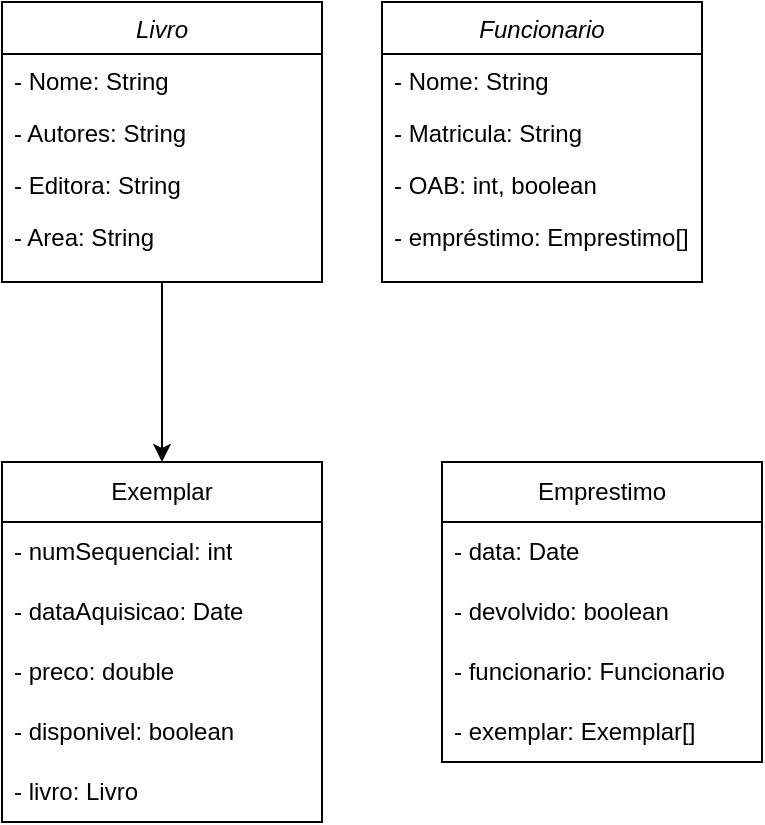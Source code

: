 <mxfile version="24.3.1" type="github">
  <diagram id="C5RBs43oDa-KdzZeNtuy" name="Page-1">
    <mxGraphModel dx="819" dy="442" grid="1" gridSize="10" guides="1" tooltips="1" connect="1" arrows="1" fold="1" page="1" pageScale="1" pageWidth="827" pageHeight="1169" math="0" shadow="0">
      <root>
        <mxCell id="WIyWlLk6GJQsqaUBKTNV-0" />
        <mxCell id="WIyWlLk6GJQsqaUBKTNV-1" parent="WIyWlLk6GJQsqaUBKTNV-0" />
        <mxCell id="jpap5eyEK3ceKEeE4r8z-21" style="edgeStyle=orthogonalEdgeStyle;rounded=0;orthogonalLoop=1;jettySize=auto;html=1;" edge="1" parent="WIyWlLk6GJQsqaUBKTNV-1" source="zkfFHV4jXpPFQw0GAbJ--0" target="jpap5eyEK3ceKEeE4r8z-14">
          <mxGeometry relative="1" as="geometry" />
        </mxCell>
        <mxCell id="zkfFHV4jXpPFQw0GAbJ--0" value="Livro" style="swimlane;fontStyle=2;align=center;verticalAlign=top;childLayout=stackLayout;horizontal=1;startSize=26;horizontalStack=0;resizeParent=1;resizeLast=0;collapsible=1;marginBottom=0;rounded=0;shadow=0;strokeWidth=1;" parent="WIyWlLk6GJQsqaUBKTNV-1" vertex="1">
          <mxGeometry x="220" y="90" width="160" height="140" as="geometry">
            <mxRectangle x="220" y="90" width="160" height="26" as="alternateBounds" />
          </mxGeometry>
        </mxCell>
        <mxCell id="zkfFHV4jXpPFQw0GAbJ--1" value="- Nome: String" style="text;align=left;verticalAlign=top;spacingLeft=4;spacingRight=4;overflow=hidden;rotatable=0;points=[[0,0.5],[1,0.5]];portConstraint=eastwest;" parent="zkfFHV4jXpPFQw0GAbJ--0" vertex="1">
          <mxGeometry y="26" width="160" height="26" as="geometry" />
        </mxCell>
        <mxCell id="zkfFHV4jXpPFQw0GAbJ--2" value="- Autores: String" style="text;align=left;verticalAlign=top;spacingLeft=4;spacingRight=4;overflow=hidden;rotatable=0;points=[[0,0.5],[1,0.5]];portConstraint=eastwest;rounded=0;shadow=0;html=0;" parent="zkfFHV4jXpPFQw0GAbJ--0" vertex="1">
          <mxGeometry y="52" width="160" height="26" as="geometry" />
        </mxCell>
        <mxCell id="zkfFHV4jXpPFQw0GAbJ--3" value="- Editora: String" style="text;align=left;verticalAlign=top;spacingLeft=4;spacingRight=4;overflow=hidden;rotatable=0;points=[[0,0.5],[1,0.5]];portConstraint=eastwest;rounded=0;shadow=0;html=0;" parent="zkfFHV4jXpPFQw0GAbJ--0" vertex="1">
          <mxGeometry y="78" width="160" height="26" as="geometry" />
        </mxCell>
        <mxCell id="jpap5eyEK3ceKEeE4r8z-0" value="- Area: String" style="text;align=left;verticalAlign=top;spacingLeft=4;spacingRight=4;overflow=hidden;rotatable=0;points=[[0,0.5],[1,0.5]];portConstraint=eastwest;rounded=0;shadow=0;html=0;" vertex="1" parent="zkfFHV4jXpPFQw0GAbJ--0">
          <mxGeometry y="104" width="160" height="26" as="geometry" />
        </mxCell>
        <mxCell id="jpap5eyEK3ceKEeE4r8z-9" value="Funcionario" style="swimlane;fontStyle=2;align=center;verticalAlign=top;childLayout=stackLayout;horizontal=1;startSize=26;horizontalStack=0;resizeParent=1;resizeLast=0;collapsible=1;marginBottom=0;rounded=0;shadow=0;strokeWidth=1;" vertex="1" parent="WIyWlLk6GJQsqaUBKTNV-1">
          <mxGeometry x="410" y="90" width="160" height="140" as="geometry">
            <mxRectangle x="410" y="90" width="160" height="26" as="alternateBounds" />
          </mxGeometry>
        </mxCell>
        <mxCell id="jpap5eyEK3ceKEeE4r8z-10" value="- Nome: String" style="text;align=left;verticalAlign=top;spacingLeft=4;spacingRight=4;overflow=hidden;rotatable=0;points=[[0,0.5],[1,0.5]];portConstraint=eastwest;" vertex="1" parent="jpap5eyEK3ceKEeE4r8z-9">
          <mxGeometry y="26" width="160" height="26" as="geometry" />
        </mxCell>
        <mxCell id="jpap5eyEK3ceKEeE4r8z-11" value="- Matricula: String" style="text;align=left;verticalAlign=top;spacingLeft=4;spacingRight=4;overflow=hidden;rotatable=0;points=[[0,0.5],[1,0.5]];portConstraint=eastwest;rounded=0;shadow=0;html=0;" vertex="1" parent="jpap5eyEK3ceKEeE4r8z-9">
          <mxGeometry y="52" width="160" height="26" as="geometry" />
        </mxCell>
        <mxCell id="jpap5eyEK3ceKEeE4r8z-12" value="- OAB: int, boolean" style="text;align=left;verticalAlign=top;spacingLeft=4;spacingRight=4;overflow=hidden;rotatable=0;points=[[0,0.5],[1,0.5]];portConstraint=eastwest;rounded=0;shadow=0;html=0;" vertex="1" parent="jpap5eyEK3ceKEeE4r8z-9">
          <mxGeometry y="78" width="160" height="26" as="geometry" />
        </mxCell>
        <mxCell id="jpap5eyEK3ceKEeE4r8z-13" value="- empréstimo: Emprestimo[]" style="text;align=left;verticalAlign=top;spacingLeft=4;spacingRight=4;overflow=hidden;rotatable=0;points=[[0,0.5],[1,0.5]];portConstraint=eastwest;rounded=0;shadow=0;html=0;" vertex="1" parent="jpap5eyEK3ceKEeE4r8z-9">
          <mxGeometry y="104" width="160" height="26" as="geometry" />
        </mxCell>
        <mxCell id="jpap5eyEK3ceKEeE4r8z-14" value="Exemplar" style="swimlane;fontStyle=0;childLayout=stackLayout;horizontal=1;startSize=30;horizontalStack=0;resizeParent=1;resizeParentMax=0;resizeLast=0;collapsible=1;marginBottom=0;whiteSpace=wrap;html=1;" vertex="1" parent="WIyWlLk6GJQsqaUBKTNV-1">
          <mxGeometry x="220" y="320" width="160" height="180" as="geometry">
            <mxRectangle x="290" y="340" width="60" height="30" as="alternateBounds" />
          </mxGeometry>
        </mxCell>
        <mxCell id="jpap5eyEK3ceKEeE4r8z-15" value="- numSequencial: int" style="text;strokeColor=none;fillColor=none;align=left;verticalAlign=middle;spacingLeft=4;spacingRight=4;overflow=hidden;points=[[0,0.5],[1,0.5]];portConstraint=eastwest;rotatable=0;whiteSpace=wrap;html=1;" vertex="1" parent="jpap5eyEK3ceKEeE4r8z-14">
          <mxGeometry y="30" width="160" height="30" as="geometry" />
        </mxCell>
        <mxCell id="jpap5eyEK3ceKEeE4r8z-17" value="- dataAquisicao: Date" style="text;strokeColor=none;fillColor=none;align=left;verticalAlign=middle;spacingLeft=4;spacingRight=4;overflow=hidden;points=[[0,0.5],[1,0.5]];portConstraint=eastwest;rotatable=0;whiteSpace=wrap;html=1;" vertex="1" parent="jpap5eyEK3ceKEeE4r8z-14">
          <mxGeometry y="60" width="160" height="30" as="geometry" />
        </mxCell>
        <mxCell id="jpap5eyEK3ceKEeE4r8z-19" value="- preco: double" style="text;strokeColor=none;fillColor=none;align=left;verticalAlign=middle;spacingLeft=4;spacingRight=4;overflow=hidden;points=[[0,0.5],[1,0.5]];portConstraint=eastwest;rotatable=0;whiteSpace=wrap;html=1;" vertex="1" parent="jpap5eyEK3ceKEeE4r8z-14">
          <mxGeometry y="90" width="160" height="30" as="geometry" />
        </mxCell>
        <mxCell id="jpap5eyEK3ceKEeE4r8z-18" value="- disponivel: boolean" style="text;strokeColor=none;fillColor=none;align=left;verticalAlign=middle;spacingLeft=4;spacingRight=4;overflow=hidden;points=[[0,0.5],[1,0.5]];portConstraint=eastwest;rotatable=0;whiteSpace=wrap;html=1;" vertex="1" parent="jpap5eyEK3ceKEeE4r8z-14">
          <mxGeometry y="120" width="160" height="30" as="geometry" />
        </mxCell>
        <mxCell id="jpap5eyEK3ceKEeE4r8z-20" value="- livro: Livro" style="text;strokeColor=none;fillColor=none;align=left;verticalAlign=middle;spacingLeft=4;spacingRight=4;overflow=hidden;points=[[0,0.5],[1,0.5]];portConstraint=eastwest;rotatable=0;whiteSpace=wrap;html=1;" vertex="1" parent="jpap5eyEK3ceKEeE4r8z-14">
          <mxGeometry y="150" width="160" height="30" as="geometry" />
        </mxCell>
        <mxCell id="jpap5eyEK3ceKEeE4r8z-22" value="Emprestimo" style="swimlane;fontStyle=0;childLayout=stackLayout;horizontal=1;startSize=30;horizontalStack=0;resizeParent=1;resizeParentMax=0;resizeLast=0;collapsible=1;marginBottom=0;whiteSpace=wrap;html=1;" vertex="1" parent="WIyWlLk6GJQsqaUBKTNV-1">
          <mxGeometry x="440" y="320" width="160" height="150" as="geometry">
            <mxRectangle x="290" y="340" width="60" height="30" as="alternateBounds" />
          </mxGeometry>
        </mxCell>
        <mxCell id="jpap5eyEK3ceKEeE4r8z-23" value="- data: Date" style="text;strokeColor=none;fillColor=none;align=left;verticalAlign=middle;spacingLeft=4;spacingRight=4;overflow=hidden;points=[[0,0.5],[1,0.5]];portConstraint=eastwest;rotatable=0;whiteSpace=wrap;html=1;" vertex="1" parent="jpap5eyEK3ceKEeE4r8z-22">
          <mxGeometry y="30" width="160" height="30" as="geometry" />
        </mxCell>
        <mxCell id="jpap5eyEK3ceKEeE4r8z-24" value="- devolvido: boolean" style="text;strokeColor=none;fillColor=none;align=left;verticalAlign=middle;spacingLeft=4;spacingRight=4;overflow=hidden;points=[[0,0.5],[1,0.5]];portConstraint=eastwest;rotatable=0;whiteSpace=wrap;html=1;" vertex="1" parent="jpap5eyEK3ceKEeE4r8z-22">
          <mxGeometry y="60" width="160" height="30" as="geometry" />
        </mxCell>
        <mxCell id="jpap5eyEK3ceKEeE4r8z-25" value="- funcionario: Funcionario" style="text;strokeColor=none;fillColor=none;align=left;verticalAlign=middle;spacingLeft=4;spacingRight=4;overflow=hidden;points=[[0,0.5],[1,0.5]];portConstraint=eastwest;rotatable=0;whiteSpace=wrap;html=1;" vertex="1" parent="jpap5eyEK3ceKEeE4r8z-22">
          <mxGeometry y="90" width="160" height="30" as="geometry" />
        </mxCell>
        <mxCell id="jpap5eyEK3ceKEeE4r8z-26" value="- exemplar: Exemplar[]" style="text;strokeColor=none;fillColor=none;align=left;verticalAlign=middle;spacingLeft=4;spacingRight=4;overflow=hidden;points=[[0,0.5],[1,0.5]];portConstraint=eastwest;rotatable=0;whiteSpace=wrap;html=1;" vertex="1" parent="jpap5eyEK3ceKEeE4r8z-22">
          <mxGeometry y="120" width="160" height="30" as="geometry" />
        </mxCell>
      </root>
    </mxGraphModel>
  </diagram>
</mxfile>
